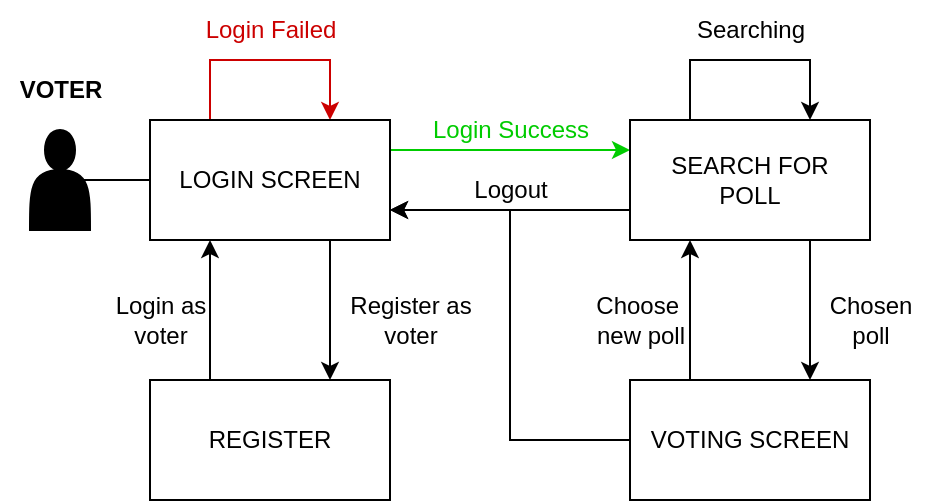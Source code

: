 <mxfile version="20.2.8" type="device"><diagram id="LajduKu5ocOECNISne9N" name="Page-1"><mxGraphModel dx="782" dy="428" grid="1" gridSize="10" guides="1" tooltips="1" connect="1" arrows="1" fold="1" page="1" pageScale="1" pageWidth="827" pageHeight="1169" math="0" shadow="0"><root><mxCell id="0"/><mxCell id="1" parent="0"/><mxCell id="cmEMJTvNCNYAqClry-lb-14" style="edgeStyle=orthogonalEdgeStyle;rounded=0;orthogonalLoop=1;jettySize=auto;html=1;exitX=0.75;exitY=1;exitDx=0;exitDy=0;entryX=0.75;entryY=0;entryDx=0;entryDy=0;" parent="1" source="cmEMJTvNCNYAqClry-lb-8" target="cmEMJTvNCNYAqClry-lb-9" edge="1"><mxGeometry relative="1" as="geometry"/></mxCell><mxCell id="cmEMJTvNCNYAqClry-lb-16" style="edgeStyle=orthogonalEdgeStyle;rounded=0;orthogonalLoop=1;jettySize=auto;html=1;exitX=0.25;exitY=0;exitDx=0;exitDy=0;entryX=0.75;entryY=0;entryDx=0;entryDy=0;fillColor=#f8cecc;strokeColor=#CC0000;" parent="1" source="cmEMJTvNCNYAqClry-lb-8" target="cmEMJTvNCNYAqClry-lb-8" edge="1"><mxGeometry relative="1" as="geometry"><mxPoint x="170" y="70" as="targetPoint"/><Array as="points"><mxPoint x="110" y="50"/><mxPoint x="170" y="50"/></Array></mxGeometry></mxCell><mxCell id="cmEMJTvNCNYAqClry-lb-22" style="edgeStyle=orthogonalEdgeStyle;rounded=0;orthogonalLoop=1;jettySize=auto;html=1;exitX=1;exitY=0.25;exitDx=0;exitDy=0;strokeColor=#00CC00;fontColor=#00CC00;entryX=0;entryY=0.25;entryDx=0;entryDy=0;" parent="1" source="cmEMJTvNCNYAqClry-lb-8" target="cmEMJTvNCNYAqClry-lb-10" edge="1"><mxGeometry relative="1" as="geometry"><mxPoint x="280" y="130" as="targetPoint"/></mxGeometry></mxCell><mxCell id="cmEMJTvNCNYAqClry-lb-8" value="LOGIN SCREEN" style="rounded=0;whiteSpace=wrap;html=1;strokeWidth=1;" parent="1" vertex="1"><mxGeometry x="80" y="80" width="120" height="60" as="geometry"/></mxCell><mxCell id="cmEMJTvNCNYAqClry-lb-15" style="edgeStyle=orthogonalEdgeStyle;rounded=0;orthogonalLoop=1;jettySize=auto;html=1;exitX=0.25;exitY=0;exitDx=0;exitDy=0;entryX=0.25;entryY=1;entryDx=0;entryDy=0;" parent="1" source="cmEMJTvNCNYAqClry-lb-9" target="cmEMJTvNCNYAqClry-lb-8" edge="1"><mxGeometry relative="1" as="geometry"/></mxCell><mxCell id="cmEMJTvNCNYAqClry-lb-9" value="REGISTER" style="rounded=0;whiteSpace=wrap;html=1;strokeWidth=1;" parent="1" vertex="1"><mxGeometry x="80" y="210" width="120" height="60" as="geometry"/></mxCell><mxCell id="cmEMJTvNCNYAqClry-lb-23" style="edgeStyle=orthogonalEdgeStyle;rounded=0;orthogonalLoop=1;jettySize=auto;html=1;exitX=0;exitY=0.75;exitDx=0;exitDy=0;entryX=1;entryY=0.75;entryDx=0;entryDy=0;strokeColor=#000000;fontColor=#00CC00;" parent="1" source="cmEMJTvNCNYAqClry-lb-10" target="cmEMJTvNCNYAqClry-lb-8" edge="1"><mxGeometry relative="1" as="geometry"/></mxCell><mxCell id="cmEMJTvNCNYAqClry-lb-29" style="edgeStyle=orthogonalEdgeStyle;rounded=0;orthogonalLoop=1;jettySize=auto;html=1;exitX=0.75;exitY=1;exitDx=0;exitDy=0;entryX=0.75;entryY=0;entryDx=0;entryDy=0;strokeColor=#000000;fontColor=#000000;" parent="1" source="cmEMJTvNCNYAqClry-lb-10" target="cmEMJTvNCNYAqClry-lb-28" edge="1"><mxGeometry relative="1" as="geometry"/></mxCell><mxCell id="LKkB4kzz1v3HfiHiU5Tg-9" style="edgeStyle=orthogonalEdgeStyle;rounded=0;orthogonalLoop=1;jettySize=auto;html=1;exitX=0.25;exitY=0;exitDx=0;exitDy=0;entryX=0.75;entryY=0;entryDx=0;entryDy=0;" edge="1" parent="1" source="cmEMJTvNCNYAqClry-lb-10" target="cmEMJTvNCNYAqClry-lb-10"><mxGeometry relative="1" as="geometry"><mxPoint x="410" y="70" as="targetPoint"/><Array as="points"><mxPoint x="350" y="50"/><mxPoint x="410" y="50"/></Array></mxGeometry></mxCell><mxCell id="cmEMJTvNCNYAqClry-lb-10" value="SEARCH FOR&lt;br&gt;POLL" style="rounded=0;whiteSpace=wrap;html=1;strokeWidth=1;" parent="1" vertex="1"><mxGeometry x="320" y="80" width="120" height="60" as="geometry"/></mxCell><mxCell id="cmEMJTvNCNYAqClry-lb-11" value="&lt;b&gt;VOTER&lt;/b&gt;" style="text;html=1;align=center;verticalAlign=middle;resizable=0;points=[];autosize=1;strokeColor=none;fillColor=none;" parent="1" vertex="1"><mxGeometry x="5" y="50" width="60" height="30" as="geometry"/></mxCell><mxCell id="cmEMJTvNCNYAqClry-lb-17" value="&lt;font color=&quot;#cc0000&quot;&gt;Login Failed&lt;/font&gt;" style="text;html=1;align=center;verticalAlign=middle;resizable=0;points=[];autosize=1;strokeColor=none;fillColor=none;" parent="1" vertex="1"><mxGeometry x="95" y="20" width="90" height="30" as="geometry"/></mxCell><mxCell id="cmEMJTvNCNYAqClry-lb-18" value="" style="shape=actor;whiteSpace=wrap;html=1;strokeWidth=1;fontColor=#CC0000;fillColor=#000000;" parent="1" vertex="1"><mxGeometry x="20" y="85" width="30" height="50" as="geometry"/></mxCell><mxCell id="cmEMJTvNCNYAqClry-lb-20" value="" style="endArrow=none;html=1;rounded=0;strokeColor=#000000;fontColor=#CC0000;exitX=0.9;exitY=0.5;exitDx=0;exitDy=0;entryX=0;entryY=0.5;entryDx=0;entryDy=0;exitPerimeter=0;" parent="1" source="cmEMJTvNCNYAqClry-lb-18" target="cmEMJTvNCNYAqClry-lb-8" edge="1"><mxGeometry width="50" height="50" relative="1" as="geometry"><mxPoint x="380" y="240" as="sourcePoint"/><mxPoint x="430" y="190" as="targetPoint"/><Array as="points"/></mxGeometry></mxCell><mxCell id="cmEMJTvNCNYAqClry-lb-21" value="&lt;font color=&quot;#00cc00&quot;&gt;Login Success&lt;/font&gt;" style="text;html=1;align=center;verticalAlign=middle;resizable=0;points=[];autosize=1;strokeColor=none;fillColor=none;fontColor=#CC0000;" parent="1" vertex="1"><mxGeometry x="210" y="70" width="100" height="30" as="geometry"/></mxCell><mxCell id="cmEMJTvNCNYAqClry-lb-24" value="&lt;font color=&quot;#000000&quot;&gt;Logout&lt;/font&gt;" style="text;html=1;align=center;verticalAlign=middle;resizable=0;points=[];autosize=1;strokeColor=none;fillColor=none;fontColor=#00CC00;" parent="1" vertex="1"><mxGeometry x="230" y="100" width="60" height="30" as="geometry"/></mxCell><mxCell id="cmEMJTvNCNYAqClry-lb-26" value="Register as &lt;br&gt;voter" style="text;html=1;align=center;verticalAlign=middle;resizable=0;points=[];autosize=1;strokeColor=none;fillColor=none;fontColor=#000000;" parent="1" vertex="1"><mxGeometry x="170" y="160" width="80" height="40" as="geometry"/></mxCell><mxCell id="cmEMJTvNCNYAqClry-lb-27" value="Login as &lt;br&gt;voter" style="text;html=1;align=center;verticalAlign=middle;resizable=0;points=[];autosize=1;strokeColor=none;fillColor=none;fontColor=#000000;" parent="1" vertex="1"><mxGeometry x="50" y="160" width="70" height="40" as="geometry"/></mxCell><mxCell id="LKkB4kzz1v3HfiHiU5Tg-19" style="edgeStyle=orthogonalEdgeStyle;rounded=0;orthogonalLoop=1;jettySize=auto;html=1;exitX=0.25;exitY=0;exitDx=0;exitDy=0;entryX=0.25;entryY=1;entryDx=0;entryDy=0;" edge="1" parent="1" source="cmEMJTvNCNYAqClry-lb-28" target="cmEMJTvNCNYAqClry-lb-10"><mxGeometry relative="1" as="geometry"/></mxCell><mxCell id="LKkB4kzz1v3HfiHiU5Tg-22" style="edgeStyle=orthogonalEdgeStyle;rounded=0;orthogonalLoop=1;jettySize=auto;html=1;exitX=0;exitY=0.5;exitDx=0;exitDy=0;entryX=1;entryY=0.75;entryDx=0;entryDy=0;" edge="1" parent="1" source="cmEMJTvNCNYAqClry-lb-28" target="cmEMJTvNCNYAqClry-lb-8"><mxGeometry relative="1" as="geometry"/></mxCell><mxCell id="cmEMJTvNCNYAqClry-lb-28" value="VOTING SCREEN" style="rounded=0;whiteSpace=wrap;html=1;strokeWidth=1;fontColor=#000000;fillColor=default;" parent="1" vertex="1"><mxGeometry x="320" y="210" width="120" height="60" as="geometry"/></mxCell><mxCell id="LKkB4kzz1v3HfiHiU5Tg-10" value="Searching" style="text;html=1;align=center;verticalAlign=middle;resizable=0;points=[];autosize=1;strokeColor=none;fillColor=none;" vertex="1" parent="1"><mxGeometry x="340" y="20" width="80" height="30" as="geometry"/></mxCell><mxCell id="LKkB4kzz1v3HfiHiU5Tg-20" value="Chosen &lt;br&gt;poll" style="text;html=1;align=center;verticalAlign=middle;resizable=0;points=[];autosize=1;strokeColor=none;fillColor=none;" vertex="1" parent="1"><mxGeometry x="410" y="160" width="60" height="40" as="geometry"/></mxCell><mxCell id="LKkB4kzz1v3HfiHiU5Tg-21" value="Choose&amp;nbsp;&lt;br&gt;new poll" style="text;html=1;align=center;verticalAlign=middle;resizable=0;points=[];autosize=1;strokeColor=none;fillColor=none;" vertex="1" parent="1"><mxGeometry x="290" y="160" width="70" height="40" as="geometry"/></mxCell></root></mxGraphModel></diagram></mxfile>